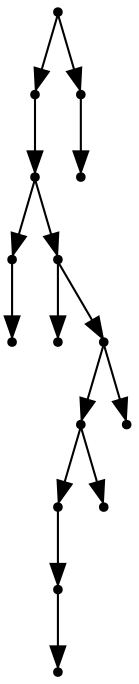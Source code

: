 digraph {
  15 [shape=point];
  12 [shape=point];
  11 [shape=point];
  1 [shape=point];
  0 [shape=point];
  10 [shape=point];
  2 [shape=point];
  9 [shape=point];
  7 [shape=point];
  5 [shape=point];
  4 [shape=point];
  3 [shape=point];
  6 [shape=point];
  8 [shape=point];
  14 [shape=point];
  13 [shape=point];
15 -> 12;
12 -> 11;
11 -> 1;
1 -> 0;
11 -> 10;
10 -> 2;
10 -> 9;
9 -> 7;
7 -> 5;
5 -> 4;
4 -> 3;
7 -> 6;
9 -> 8;
15 -> 14;
14 -> 13;
}
